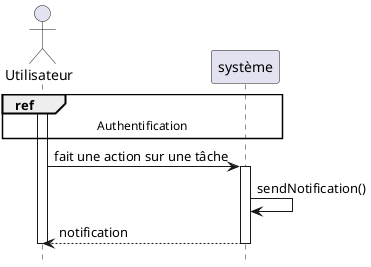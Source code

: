 @startuml send_notification

hide footbox


actor "Utilisateur" as user
participant "système" as system


ref over user, system : Authentification
activate user
user -> system : fait une action sur une tâche
activate system
system -> system : sendNotification()
system --> user : notification
deactivate system
deactivate user